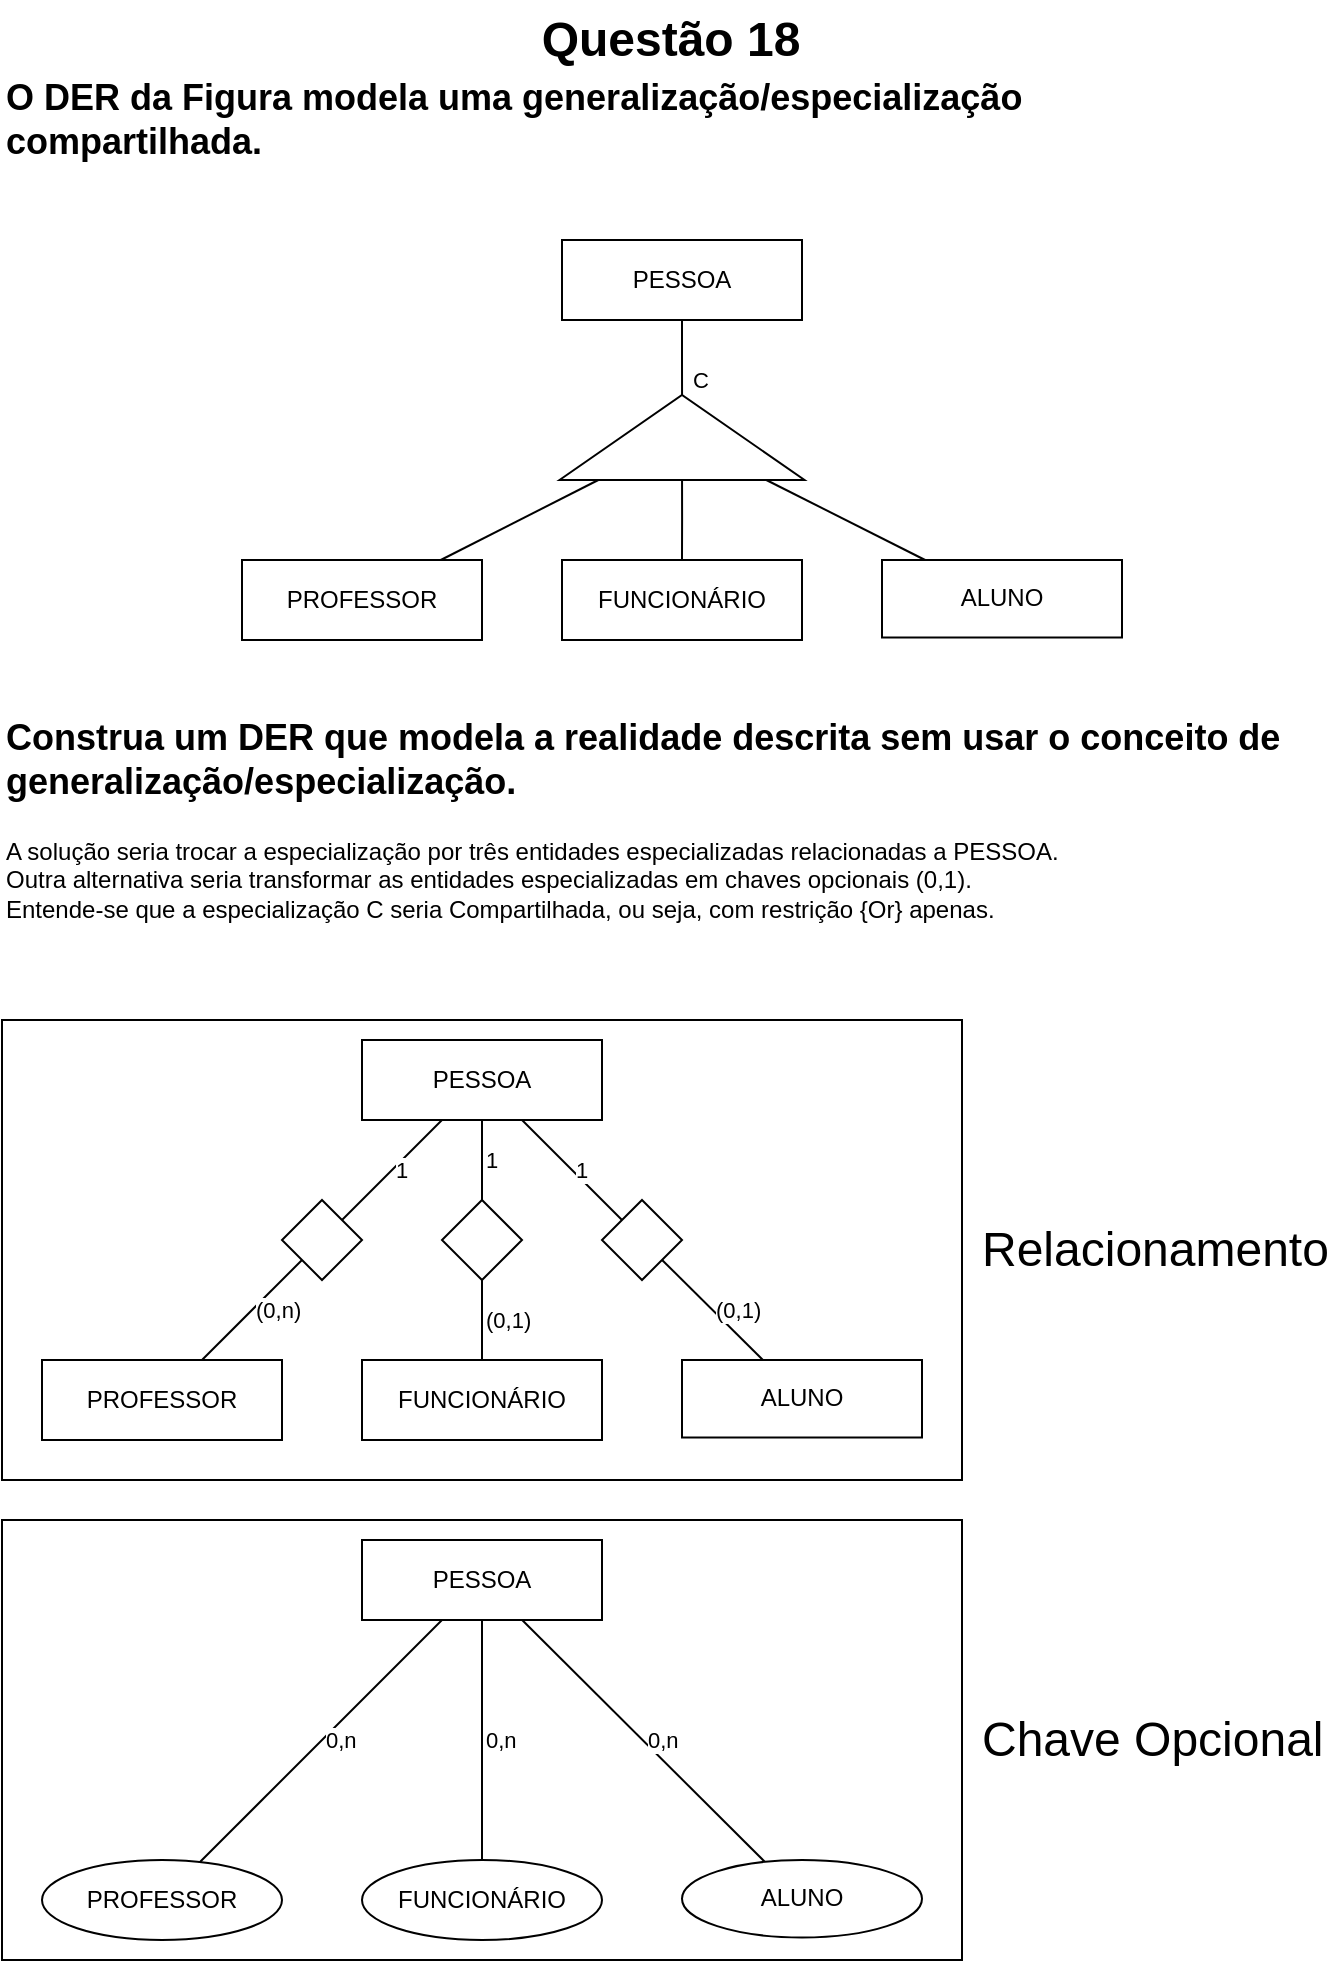 <mxfile version="14.5.1" type="device"><diagram id="K1PiYW7plfjryU15QX6y" name="Page-1"><mxGraphModel dx="780" dy="782" grid="1" gridSize="10" guides="1" tooltips="1" connect="1" arrows="1" fold="1" page="1" pageScale="1" pageWidth="827" pageHeight="1169" math="0" shadow="0"><root><mxCell id="0"/><mxCell id="1" parent="0"/><mxCell id="HJz_pFAMcq7z9vt2AJBv-148" value="Chave Opcional" style="rounded=0;whiteSpace=wrap;shadow=0;sketch=0;strokeColor=#000000;strokeWidth=1;fillColor=#FFFFFF;gradientColor=none;fontSize=24;html=1;verticalAlign=middle;labelPosition=right;verticalLabelPosition=middle;align=left;spacing=10;" vertex="1" parent="1"><mxGeometry x="80" y="800" width="480" height="220" as="geometry"/></mxCell><mxCell id="HJz_pFAMcq7z9vt2AJBv-147" value="Relacionamento" style="rounded=0;shadow=0;sketch=0;strokeColor=#000000;strokeWidth=1;fillColor=#FFFFFF;gradientColor=none;fontSize=24;labelPosition=right;verticalLabelPosition=middle;align=left;verticalAlign=middle;whiteSpace=wrap;html=1;spacing=10;" vertex="1" parent="1"><mxGeometry x="80" y="550" width="480" height="230" as="geometry"/></mxCell><mxCell id="3" value="Questão 18" style="text;strokeColor=none;fillColor=none;html=1;fontSize=24;fontStyle=1;verticalAlign=middle;align=center;" parent="1" vertex="1"><mxGeometry x="240" y="40" width="348" height="40" as="geometry"/></mxCell><mxCell id="4" value="&lt;h2&gt;O DER da Figura modela uma generalização/especialização compartilhada.&lt;/h2&gt;" style="text;strokeColor=none;fillColor=none;align=left;verticalAlign=middle;whiteSpace=wrap;rounded=0;html=1;" parent="1" vertex="1"><mxGeometry x="80" y="80" width="640" height="40" as="geometry"/></mxCell><mxCell id="101" value="C" style="edgeStyle=orthogonalEdgeStyle;rounded=0;orthogonalLoop=1;jettySize=auto;html=1;endArrow=none;endFill=0;" parent="1" source="65" target="100" edge="1"><mxGeometry x="0.664" y="10" relative="1" as="geometry"><mxPoint x="-1" y="-1" as="offset"/></mxGeometry></mxCell><mxCell id="65" value="PESSOA" style="whiteSpace=wrap;html=1;" parent="1" vertex="1"><mxGeometry x="360" y="160" width="120" height="40" as="geometry"/></mxCell><mxCell id="103" value="" style="edgeStyle=orthogonalEdgeStyle;rounded=0;orthogonalLoop=1;jettySize=auto;html=1;endArrow=none;endFill=0;" parent="1" source="100" target="102" edge="1"><mxGeometry relative="1" as="geometry"/></mxCell><mxCell id="105" value="" style="rounded=0;orthogonalLoop=1;jettySize=auto;html=1;endArrow=none;endFill=0;" parent="1" source="100" target="104" edge="1"><mxGeometry relative="1" as="geometry"/></mxCell><mxCell id="107" value="" style="rounded=0;orthogonalLoop=1;jettySize=auto;html=1;endArrow=none;endFill=0;" parent="1" source="100" target="106" edge="1"><mxGeometry relative="1" as="geometry"/></mxCell><mxCell id="100" value="" style="triangle;whiteSpace=wrap;html=1;rotation=-90;" parent="1" vertex="1"><mxGeometry x="398.75" y="197.5" width="42.5" height="122.5" as="geometry"/></mxCell><mxCell id="102" value="FUNCIONÁRIO" style="whiteSpace=wrap;html=1;" parent="1" vertex="1"><mxGeometry x="360" y="320" width="120" height="40" as="geometry"/></mxCell><mxCell id="104" value="PROFESSOR" style="whiteSpace=wrap;html=1;" parent="1" vertex="1"><mxGeometry x="200" y="320" width="120" height="40" as="geometry"/></mxCell><mxCell id="106" value="ALUNO" style="whiteSpace=wrap;html=1;" parent="1" vertex="1"><mxGeometry x="520" y="320" width="120" height="38.75" as="geometry"/></mxCell><mxCell id="108" value="&lt;h2&gt;Construa um DER que modela a realidade descrita sem usar o conceito de generalização/especialização.&lt;/h2&gt;" style="text;strokeColor=none;fillColor=none;align=left;verticalAlign=middle;whiteSpace=wrap;rounded=0;html=1;" parent="1" vertex="1"><mxGeometry x="80" y="400" width="640" height="40" as="geometry"/></mxCell><mxCell id="119" value="PESSOA" style="whiteSpace=wrap;html=1;" parent="1" vertex="1"><mxGeometry x="260" y="560" width="120" height="40" as="geometry"/></mxCell><mxCell id="120" value="&lt;span style=&quot;font-family: &amp;#34;helvetica&amp;#34; ; text-align: center&quot;&gt;(0,1)&lt;/span&gt;" style="rounded=0;orthogonalLoop=1;jettySize=auto;html=1;endArrow=none;endFill=0;labelPosition=right;verticalLabelPosition=middle;align=left;verticalAlign=middle;" parent="1" source="130" target="124" edge="1"><mxGeometry relative="1" as="geometry"><mxPoint x="320.0" y="680" as="sourcePoint"/></mxGeometry></mxCell><mxCell id="121" value="&lt;span style=&quot;font-family: &amp;#34;helvetica&amp;#34; ; text-align: center&quot;&gt;(0,n)&lt;/span&gt;" style="rounded=0;orthogonalLoop=1;jettySize=auto;html=1;endArrow=none;endFill=0;labelPosition=right;verticalLabelPosition=middle;align=left;verticalAlign=middle;" parent="1" source="128" target="125" edge="1"><mxGeometry relative="1" as="geometry"><mxPoint x="278.154" y="680" as="sourcePoint"/></mxGeometry></mxCell><mxCell id="122" value="&lt;span style=&quot;font-family: &amp;#34;helvetica&amp;#34; ; text-align: center&quot;&gt;(0,1)&lt;/span&gt;" style="rounded=0;orthogonalLoop=1;jettySize=auto;html=1;endArrow=none;endFill=0;labelPosition=right;verticalLabelPosition=middle;align=left;verticalAlign=middle;" parent="1" source="132" target="126" edge="1"><mxGeometry relative="1" as="geometry"><mxPoint x="362.171" y="680" as="sourcePoint"/></mxGeometry></mxCell><mxCell id="124" value="FUNCIONÁRIO" style="whiteSpace=wrap;html=1;" parent="1" vertex="1"><mxGeometry x="260" y="720" width="120" height="40" as="geometry"/></mxCell><mxCell id="125" value="PROFESSOR" style="whiteSpace=wrap;html=1;" parent="1" vertex="1"><mxGeometry x="100" y="720" width="120" height="40" as="geometry"/></mxCell><mxCell id="126" value="ALUNO" style="whiteSpace=wrap;html=1;" parent="1" vertex="1"><mxGeometry x="420" y="720" width="120" height="38.75" as="geometry"/></mxCell><mxCell id="128" value="" style="rhombus;whiteSpace=wrap;html=1;sketch=0;" parent="1" vertex="1"><mxGeometry x="220" y="640" width="40" height="40" as="geometry"/></mxCell><mxCell id="129" value="&lt;span style=&quot;font-family: &amp;#34;helvetica&amp;#34; ; text-align: center&quot;&gt;1&lt;/span&gt;" style="rounded=0;orthogonalLoop=1;jettySize=auto;html=1;endArrow=none;endFill=0;labelPosition=right;verticalLabelPosition=middle;align=left;verticalAlign=middle;" parent="1" source="119" target="128" edge="1"><mxGeometry relative="1" as="geometry"><mxPoint x="300" y="600" as="sourcePoint"/><mxPoint x="180" y="720" as="targetPoint"/></mxGeometry></mxCell><mxCell id="130" value="" style="rhombus;whiteSpace=wrap;html=1;sketch=0;" parent="1" vertex="1"><mxGeometry x="300" y="640" width="40" height="40" as="geometry"/></mxCell><mxCell id="131" value="&lt;span style=&quot;font-family: &amp;#34;helvetica&amp;#34; ; text-align: center&quot;&gt;1&lt;/span&gt;" style="rounded=0;orthogonalLoop=1;jettySize=auto;html=1;endArrow=none;endFill=0;labelPosition=right;verticalLabelPosition=middle;align=left;verticalAlign=middle;" parent="1" source="119" target="130" edge="1"><mxGeometry relative="1" as="geometry"><mxPoint x="320" y="600" as="sourcePoint"/><mxPoint x="320" y="720" as="targetPoint"/></mxGeometry></mxCell><mxCell id="132" value="" style="rhombus;whiteSpace=wrap;html=1;sketch=0;" parent="1" vertex="1"><mxGeometry x="380" y="640" width="40" height="40" as="geometry"/></mxCell><mxCell id="133" value="&lt;span style=&quot;color: rgb(0 , 0 , 0) ; font-family: &amp;#34;helvetica&amp;#34; ; font-size: 11px ; font-style: normal ; font-weight: 400 ; letter-spacing: normal ; text-align: center ; text-indent: 0px ; text-transform: none ; word-spacing: 0px ; background-color: rgb(255 , 255 , 255) ; display: inline ; float: none&quot;&gt;1&lt;/span&gt;" style="rounded=0;orthogonalLoop=1;jettySize=auto;html=1;endArrow=none;endFill=0;labelPosition=right;verticalLabelPosition=middle;align=left;verticalAlign=middle;" parent="1" source="119" target="132" edge="1"><mxGeometry relative="1" as="geometry"><mxPoint x="340.078" y="600" as="sourcePoint"/><mxPoint x="460.549" y="720" as="targetPoint"/></mxGeometry></mxCell><mxCell id="134" value="A solução seria trocar a especialização por três entidades especializadas relacionadas a PESSOA.&lt;br&gt;Outra alternativa seria transformar as entidades especializadas em chaves opcionais (0,1).&lt;br&gt;Entende-se que a especialização C seria Compartilhada, ou seja, com restrição {Or} apenas." style="text;html=1;align=left;verticalAlign=middle;whiteSpace=wrap;rounded=0;sketch=0;" parent="1" vertex="1"><mxGeometry x="80" y="440" width="640" height="80" as="geometry"/></mxCell><mxCell id="HJz_pFAMcq7z9vt2AJBv-134" value="PESSOA" style="whiteSpace=wrap;html=1;" vertex="1" parent="1"><mxGeometry x="260" y="810" width="120" height="40" as="geometry"/></mxCell><mxCell id="HJz_pFAMcq7z9vt2AJBv-135" value="&lt;div style=&quot;text-align: center&quot;&gt;&lt;font face=&quot;helvetica&quot;&gt;0,n&lt;/font&gt;&lt;/div&gt;" style="rounded=0;orthogonalLoop=1;jettySize=auto;html=1;endArrow=none;endFill=0;labelPosition=right;verticalLabelPosition=middle;align=left;verticalAlign=middle;" edge="1" source="HJz_pFAMcq7z9vt2AJBv-134" target="HJz_pFAMcq7z9vt2AJBv-138" parent="1"><mxGeometry relative="1" as="geometry"><mxPoint x="320" y="930" as="sourcePoint"/></mxGeometry></mxCell><mxCell id="HJz_pFAMcq7z9vt2AJBv-136" value="&lt;span style=&quot;font-family: &amp;#34;helvetica&amp;#34; ; text-align: center&quot;&gt;0,n&lt;/span&gt;" style="rounded=0;orthogonalLoop=1;jettySize=auto;html=1;endArrow=none;endFill=0;labelPosition=right;verticalLabelPosition=middle;align=left;verticalAlign=middle;" edge="1" source="HJz_pFAMcq7z9vt2AJBv-134" target="HJz_pFAMcq7z9vt2AJBv-139" parent="1"><mxGeometry relative="1" as="geometry"><mxPoint x="230" y="920" as="sourcePoint"/></mxGeometry></mxCell><mxCell id="HJz_pFAMcq7z9vt2AJBv-137" value="&lt;span style=&quot;font-family: &amp;#34;helvetica&amp;#34; ; text-align: center&quot;&gt;0,n&lt;/span&gt;" style="rounded=0;orthogonalLoop=1;jettySize=auto;html=1;endArrow=none;endFill=0;labelPosition=right;verticalLabelPosition=middle;align=left;verticalAlign=middle;" edge="1" source="HJz_pFAMcq7z9vt2AJBv-134" target="HJz_pFAMcq7z9vt2AJBv-140" parent="1"><mxGeometry relative="1" as="geometry"><mxPoint x="410.039" y="919.961" as="sourcePoint"/></mxGeometry></mxCell><mxCell id="HJz_pFAMcq7z9vt2AJBv-138" value="FUNCIONÁRIO" style="ellipse;whiteSpace=wrap;html=1;fontFamily=Helvetica;fontSize=12;fontColor=#000000;align=center;strokeColor=#000000;fillColor=#ffffff;" vertex="1" parent="1"><mxGeometry x="260" y="970" width="120" height="40" as="geometry"/></mxCell><mxCell id="HJz_pFAMcq7z9vt2AJBv-139" value="PROFESSOR" style="ellipse;whiteSpace=wrap;html=1;fontFamily=Helvetica;fontSize=12;fontColor=#000000;align=center;strokeColor=#000000;fillColor=#ffffff;" vertex="1" parent="1"><mxGeometry x="100" y="970" width="120" height="40" as="geometry"/></mxCell><mxCell id="HJz_pFAMcq7z9vt2AJBv-140" value="ALUNO" style="ellipse;whiteSpace=wrap;html=1;fontFamily=Helvetica;fontSize=12;fontColor=#000000;align=center;strokeColor=#000000;fillColor=#ffffff;" vertex="1" parent="1"><mxGeometry x="420" y="970" width="120" height="38.75" as="geometry"/></mxCell></root></mxGraphModel></diagram></mxfile>
